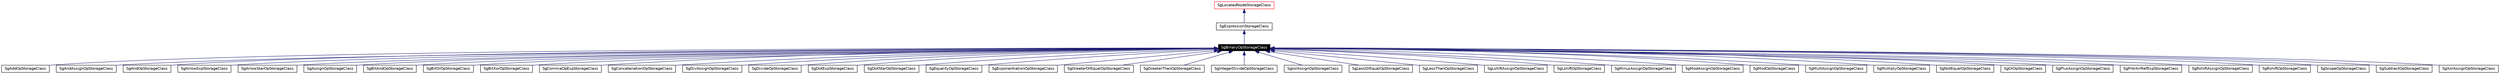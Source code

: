 digraph G
{
  edge [fontname="Helvetica",fontsize=10,labelfontname="Helvetica",labelfontsize=10];
  node [fontname="Helvetica",fontsize=10,shape=record];
  Node1 [label="SgBinaryOpStorageClass",height=0.2,width=0.4,color="white", fillcolor="black", style="filled" fontcolor="white"];
  Node2 -> Node1 [dir=back,color="midnightblue",fontsize=10,style="solid",fontname="Helvetica"];
  Node2 [label="SgExpressionStorageClass",height=0.2,width=0.4,color="black",URL="$classSgExpressionStorageClass.html"];
  Node3 -> Node2 [dir=back,color="midnightblue",fontsize=10,style="solid",fontname="Helvetica"];
  Node3 [label="SgLocatedNodeStorageClass",height=0.2,width=0.4,color="red",URL="$classSgLocatedNodeStorageClass.html"];
  Node1 -> Node4 [dir=back,color="midnightblue",fontsize=10,style="solid",fontname="Helvetica"];
  Node4 [label="SgAddOpStorageClass",height=0.2,width=0.4,color="black",URL="$classSgAddOpStorageClass.html"];
  Node1 -> Node5 [dir=back,color="midnightblue",fontsize=10,style="solid",fontname="Helvetica"];
  Node5 [label="SgAndAssignOpStorageClass",height=0.2,width=0.4,color="black",URL="$classSgAndAssignOpStorageClass.html"];
  Node1 -> Node6 [dir=back,color="midnightblue",fontsize=10,style="solid",fontname="Helvetica"];
  Node6 [label="SgAndOpStorageClass",height=0.2,width=0.4,color="black",URL="$classSgAndOpStorageClass.html"];
  Node1 -> Node7 [dir=back,color="midnightblue",fontsize=10,style="solid",fontname="Helvetica"];
  Node7 [label="SgArrowExpStorageClass",height=0.2,width=0.4,color="black",URL="$classSgArrowExpStorageClass.html"];
  Node1 -> Node8 [dir=back,color="midnightblue",fontsize=10,style="solid",fontname="Helvetica"];
  Node8 [label="SgArrowStarOpStorageClass",height=0.2,width=0.4,color="black",URL="$classSgArrowStarOpStorageClass.html"];
  Node1 -> Node9 [dir=back,color="midnightblue",fontsize=10,style="solid",fontname="Helvetica"];
  Node9 [label="SgAssignOpStorageClass",height=0.2,width=0.4,color="black",URL="$classSgAssignOpStorageClass.html"];
  Node1 -> Node10 [dir=back,color="midnightblue",fontsize=10,style="solid",fontname="Helvetica"];
  Node10 [label="SgBitAndOpStorageClass",height=0.2,width=0.4,color="black",URL="$classSgBitAndOpStorageClass.html"];
  Node1 -> Node11 [dir=back,color="midnightblue",fontsize=10,style="solid",fontname="Helvetica"];
  Node11 [label="SgBitOrOpStorageClass",height=0.2,width=0.4,color="black",URL="$classSgBitOrOpStorageClass.html"];
  Node1 -> Node12 [dir=back,color="midnightblue",fontsize=10,style="solid",fontname="Helvetica"];
  Node12 [label="SgBitXorOpStorageClass",height=0.2,width=0.4,color="black",URL="$classSgBitXorOpStorageClass.html"];
  Node1 -> Node13 [dir=back,color="midnightblue",fontsize=10,style="solid",fontname="Helvetica"];
  Node13 [label="SgCommaOpExpStorageClass",height=0.2,width=0.4,color="black",URL="$classSgCommaOpExpStorageClass.html"];
  Node1 -> Node14 [dir=back,color="midnightblue",fontsize=10,style="solid",fontname="Helvetica"];
  Node14 [label="SgConcatenationOpStorageClass",height=0.2,width=0.4,color="black",URL="$classSgConcatenationOpStorageClass.html"];
  Node1 -> Node15 [dir=back,color="midnightblue",fontsize=10,style="solid",fontname="Helvetica"];
  Node15 [label="SgDivAssignOpStorageClass",height=0.2,width=0.4,color="black",URL="$classSgDivAssignOpStorageClass.html"];
  Node1 -> Node16 [dir=back,color="midnightblue",fontsize=10,style="solid",fontname="Helvetica"];
  Node16 [label="SgDivideOpStorageClass",height=0.2,width=0.4,color="black",URL="$classSgDivideOpStorageClass.html"];
  Node1 -> Node17 [dir=back,color="midnightblue",fontsize=10,style="solid",fontname="Helvetica"];
  Node17 [label="SgDotExpStorageClass",height=0.2,width=0.4,color="black",URL="$classSgDotExpStorageClass.html"];
  Node1 -> Node18 [dir=back,color="midnightblue",fontsize=10,style="solid",fontname="Helvetica"];
  Node18 [label="SgDotStarOpStorageClass",height=0.2,width=0.4,color="black",URL="$classSgDotStarOpStorageClass.html"];
  Node1 -> Node19 [dir=back,color="midnightblue",fontsize=10,style="solid",fontname="Helvetica"];
  Node19 [label="SgEqualityOpStorageClass",height=0.2,width=0.4,color="black",URL="$classSgEqualityOpStorageClass.html"];
  Node1 -> Node20 [dir=back,color="midnightblue",fontsize=10,style="solid",fontname="Helvetica"];
  Node20 [label="SgExponentiationOpStorageClass",height=0.2,width=0.4,color="black",URL="$classSgExponentiationOpStorageClass.html"];
  Node1 -> Node21 [dir=back,color="midnightblue",fontsize=10,style="solid",fontname="Helvetica"];
  Node21 [label="SgGreaterOrEqualOpStorageClass",height=0.2,width=0.4,color="black",URL="$classSgGreaterOrEqualOpStorageClass.html"];
  Node1 -> Node22 [dir=back,color="midnightblue",fontsize=10,style="solid",fontname="Helvetica"];
  Node22 [label="SgGreaterThanOpStorageClass",height=0.2,width=0.4,color="black",URL="$classSgGreaterThanOpStorageClass.html"];
  Node1 -> Node23 [dir=back,color="midnightblue",fontsize=10,style="solid",fontname="Helvetica"];
  Node23 [label="SgIntegerDivideOpStorageClass",height=0.2,width=0.4,color="black",URL="$classSgIntegerDivideOpStorageClass.html"];
  Node1 -> Node24 [dir=back,color="midnightblue",fontsize=10,style="solid",fontname="Helvetica"];
  Node24 [label="SgIorAssignOpStorageClass",height=0.2,width=0.4,color="black",URL="$classSgIorAssignOpStorageClass.html"];
  Node1 -> Node25 [dir=back,color="midnightblue",fontsize=10,style="solid",fontname="Helvetica"];
  Node25 [label="SgLessOrEqualOpStorageClass",height=0.2,width=0.4,color="black",URL="$classSgLessOrEqualOpStorageClass.html"];
  Node1 -> Node26 [dir=back,color="midnightblue",fontsize=10,style="solid",fontname="Helvetica"];
  Node26 [label="SgLessThanOpStorageClass",height=0.2,width=0.4,color="black",URL="$classSgLessThanOpStorageClass.html"];
  Node1 -> Node27 [dir=back,color="midnightblue",fontsize=10,style="solid",fontname="Helvetica"];
  Node27 [label="SgLshiftAssignOpStorageClass",height=0.2,width=0.4,color="black",URL="$classSgLshiftAssignOpStorageClass.html"];
  Node1 -> Node28 [dir=back,color="midnightblue",fontsize=10,style="solid",fontname="Helvetica"];
  Node28 [label="SgLshiftOpStorageClass",height=0.2,width=0.4,color="black",URL="$classSgLshiftOpStorageClass.html"];
  Node1 -> Node29 [dir=back,color="midnightblue",fontsize=10,style="solid",fontname="Helvetica"];
  Node29 [label="SgMinusAssignOpStorageClass",height=0.2,width=0.4,color="black",URL="$classSgMinusAssignOpStorageClass.html"];
  Node1 -> Node30 [dir=back,color="midnightblue",fontsize=10,style="solid",fontname="Helvetica"];
  Node30 [label="SgModAssignOpStorageClass",height=0.2,width=0.4,color="black",URL="$classSgModAssignOpStorageClass.html"];
  Node1 -> Node31 [dir=back,color="midnightblue",fontsize=10,style="solid",fontname="Helvetica"];
  Node31 [label="SgModOpStorageClass",height=0.2,width=0.4,color="black",URL="$classSgModOpStorageClass.html"];
  Node1 -> Node32 [dir=back,color="midnightblue",fontsize=10,style="solid",fontname="Helvetica"];
  Node32 [label="SgMultAssignOpStorageClass",height=0.2,width=0.4,color="black",URL="$classSgMultAssignOpStorageClass.html"];
  Node1 -> Node33 [dir=back,color="midnightblue",fontsize=10,style="solid",fontname="Helvetica"];
  Node33 [label="SgMultiplyOpStorageClass",height=0.2,width=0.4,color="black",URL="$classSgMultiplyOpStorageClass.html"];
  Node1 -> Node34 [dir=back,color="midnightblue",fontsize=10,style="solid",fontname="Helvetica"];
  Node34 [label="SgNotEqualOpStorageClass",height=0.2,width=0.4,color="black",URL="$classSgNotEqualOpStorageClass.html"];
  Node1 -> Node35 [dir=back,color="midnightblue",fontsize=10,style="solid",fontname="Helvetica"];
  Node35 [label="SgOrOpStorageClass",height=0.2,width=0.4,color="black",URL="$classSgOrOpStorageClass.html"];
  Node1 -> Node36 [dir=back,color="midnightblue",fontsize=10,style="solid",fontname="Helvetica"];
  Node36 [label="SgPlusAssignOpStorageClass",height=0.2,width=0.4,color="black",URL="$classSgPlusAssignOpStorageClass.html"];
  Node1 -> Node37 [dir=back,color="midnightblue",fontsize=10,style="solid",fontname="Helvetica"];
  Node37 [label="SgPntrArrRefExpStorageClass",height=0.2,width=0.4,color="black",URL="$classSgPntrArrRefExpStorageClass.html"];
  Node1 -> Node38 [dir=back,color="midnightblue",fontsize=10,style="solid",fontname="Helvetica"];
  Node38 [label="SgRshiftAssignOpStorageClass",height=0.2,width=0.4,color="black",URL="$classSgRshiftAssignOpStorageClass.html"];
  Node1 -> Node39 [dir=back,color="midnightblue",fontsize=10,style="solid",fontname="Helvetica"];
  Node39 [label="SgRshiftOpStorageClass",height=0.2,width=0.4,color="black",URL="$classSgRshiftOpStorageClass.html"];
  Node1 -> Node40 [dir=back,color="midnightblue",fontsize=10,style="solid",fontname="Helvetica"];
  Node40 [label="SgScopeOpStorageClass",height=0.2,width=0.4,color="black",URL="$classSgScopeOpStorageClass.html"];
  Node1 -> Node41 [dir=back,color="midnightblue",fontsize=10,style="solid",fontname="Helvetica"];
  Node41 [label="SgSubtractOpStorageClass",height=0.2,width=0.4,color="black",URL="$classSgSubtractOpStorageClass.html"];
  Node1 -> Node42 [dir=back,color="midnightblue",fontsize=10,style="solid",fontname="Helvetica"];
  Node42 [label="SgXorAssignOpStorageClass",height=0.2,width=0.4,color="black",URL="$classSgXorAssignOpStorageClass.html"];
}
